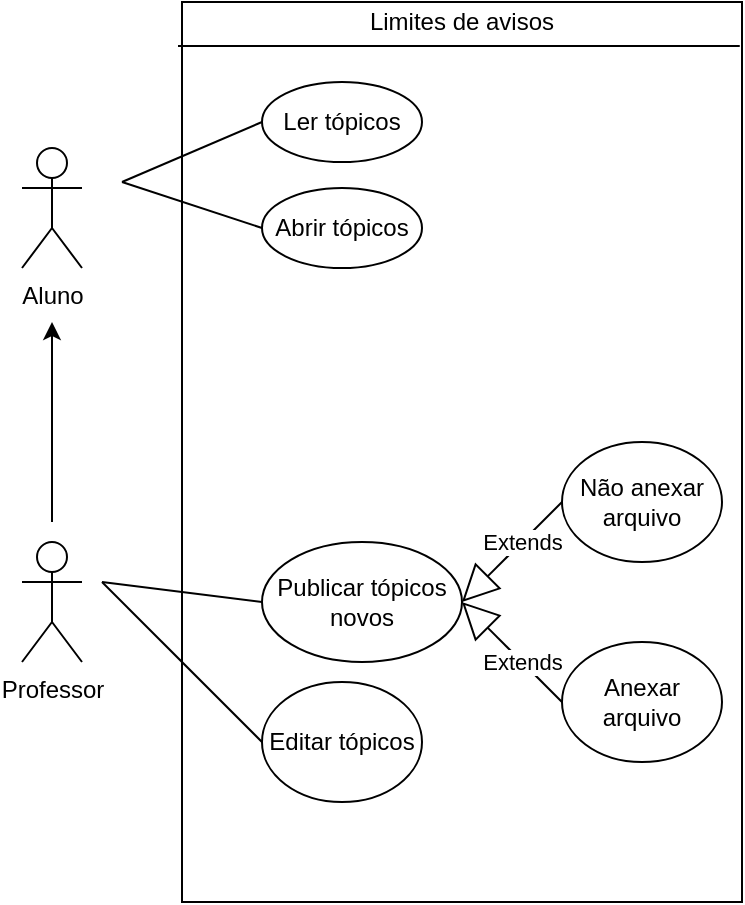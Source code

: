 <mxfile version="13.8.7" type="github">
  <diagram name="Page-1" id="e7e014a7-5840-1c2e-5031-d8a46d1fe8dd">
    <mxGraphModel dx="868" dy="516" grid="1" gridSize="10" guides="1" tooltips="1" connect="1" arrows="1" fold="1" page="1" pageScale="1" pageWidth="1169" pageHeight="826" background="#ffffff" math="0" shadow="0">
      <root>
        <mxCell id="0" />
        <mxCell id="1" parent="0" />
        <mxCell id="21vympr5qKGSh8U8MRin-41" value="Aluno&lt;br&gt;" style="shape=umlActor;verticalLabelPosition=bottom;verticalAlign=top;html=1;outlineConnect=0;" vertex="1" parent="1">
          <mxGeometry x="360" y="383" width="30" height="60" as="geometry" />
        </mxCell>
        <mxCell id="21vympr5qKGSh8U8MRin-42" value="" style="rounded=0;whiteSpace=wrap;html=1;" vertex="1" parent="1">
          <mxGeometry x="440" y="310" width="280" height="450" as="geometry" />
        </mxCell>
        <mxCell id="21vympr5qKGSh8U8MRin-43" value="Limites de avisos" style="text;html=1;strokeColor=none;fillColor=none;align=center;verticalAlign=middle;whiteSpace=wrap;rounded=0;" vertex="1" parent="1">
          <mxGeometry x="440" y="310" width="280" height="20" as="geometry" />
        </mxCell>
        <mxCell id="21vympr5qKGSh8U8MRin-44" value="" style="endArrow=none;html=1;entryX=0.996;entryY=0.049;entryDx=0;entryDy=0;entryPerimeter=0;" edge="1" parent="1" target="21vympr5qKGSh8U8MRin-42">
          <mxGeometry width="50" height="50" relative="1" as="geometry">
            <mxPoint x="438" y="332" as="sourcePoint" />
            <mxPoint x="560" y="470" as="targetPoint" />
          </mxGeometry>
        </mxCell>
        <mxCell id="21vympr5qKGSh8U8MRin-50" style="edgeStyle=orthogonalEdgeStyle;rounded=0;orthogonalLoop=1;jettySize=auto;html=1;" edge="1" parent="1">
          <mxGeometry relative="1" as="geometry">
            <mxPoint x="375" y="570" as="sourcePoint" />
            <mxPoint x="375" y="470" as="targetPoint" />
          </mxGeometry>
        </mxCell>
        <mxCell id="21vympr5qKGSh8U8MRin-49" value="Professor" style="shape=umlActor;verticalLabelPosition=bottom;verticalAlign=top;html=1;outlineConnect=0;" vertex="1" parent="1">
          <mxGeometry x="360" y="580" width="30" height="60" as="geometry" />
        </mxCell>
        <mxCell id="21vympr5qKGSh8U8MRin-51" value="Ler tópicos" style="ellipse;whiteSpace=wrap;html=1;" vertex="1" parent="1">
          <mxGeometry x="480" y="350" width="80" height="40" as="geometry" />
        </mxCell>
        <mxCell id="21vympr5qKGSh8U8MRin-54" value="" style="endArrow=none;html=1;entryX=0;entryY=0.5;entryDx=0;entryDy=0;" edge="1" parent="1" target="21vympr5qKGSh8U8MRin-51">
          <mxGeometry width="50" height="50" relative="1" as="geometry">
            <mxPoint x="410" y="400" as="sourcePoint" />
            <mxPoint x="560" y="470" as="targetPoint" />
          </mxGeometry>
        </mxCell>
        <mxCell id="21vympr5qKGSh8U8MRin-55" value="Publicar tópicos novos" style="ellipse;whiteSpace=wrap;html=1;" vertex="1" parent="1">
          <mxGeometry x="480" y="580" width="100" height="60" as="geometry" />
        </mxCell>
        <mxCell id="21vympr5qKGSh8U8MRin-56" value="Editar tópicos" style="ellipse;whiteSpace=wrap;html=1;" vertex="1" parent="1">
          <mxGeometry x="480" y="650" width="80" height="60" as="geometry" />
        </mxCell>
        <mxCell id="21vympr5qKGSh8U8MRin-57" value="" style="endArrow=none;html=1;entryX=0;entryY=0.5;entryDx=0;entryDy=0;" edge="1" parent="1" target="21vympr5qKGSh8U8MRin-55">
          <mxGeometry width="50" height="50" relative="1" as="geometry">
            <mxPoint x="400" y="600" as="sourcePoint" />
            <mxPoint x="640" y="470" as="targetPoint" />
          </mxGeometry>
        </mxCell>
        <mxCell id="21vympr5qKGSh8U8MRin-58" value="" style="endArrow=none;html=1;entryX=0;entryY=0.5;entryDx=0;entryDy=0;" edge="1" parent="1" target="21vympr5qKGSh8U8MRin-56">
          <mxGeometry width="50" height="50" relative="1" as="geometry">
            <mxPoint x="400" y="600" as="sourcePoint" />
            <mxPoint x="640" y="470" as="targetPoint" />
          </mxGeometry>
        </mxCell>
        <mxCell id="21vympr5qKGSh8U8MRin-59" value="Anexar arquivo" style="ellipse;whiteSpace=wrap;html=1;" vertex="1" parent="1">
          <mxGeometry x="630" y="630" width="80" height="60" as="geometry" />
        </mxCell>
        <mxCell id="21vympr5qKGSh8U8MRin-61" value="Extends" style="endArrow=block;endSize=16;endFill=0;html=1;entryX=1;entryY=0.5;entryDx=0;entryDy=0;exitX=0;exitY=0.5;exitDx=0;exitDy=0;" edge="1" parent="1" source="21vympr5qKGSh8U8MRin-59" target="21vympr5qKGSh8U8MRin-55">
          <mxGeometry x="-0.2" width="160" relative="1" as="geometry">
            <mxPoint x="530" y="490" as="sourcePoint" />
            <mxPoint x="690" y="490" as="targetPoint" />
            <mxPoint as="offset" />
          </mxGeometry>
        </mxCell>
        <mxCell id="21vympr5qKGSh8U8MRin-62" value="Não anexar arquivo" style="ellipse;whiteSpace=wrap;html=1;" vertex="1" parent="1">
          <mxGeometry x="630" y="530" width="80" height="60" as="geometry" />
        </mxCell>
        <mxCell id="21vympr5qKGSh8U8MRin-63" value="Extends" style="endArrow=block;endSize=16;endFill=0;html=1;exitX=0;exitY=0.5;exitDx=0;exitDy=0;" edge="1" parent="1" source="21vympr5qKGSh8U8MRin-62">
          <mxGeometry x="-0.2" width="160" relative="1" as="geometry">
            <mxPoint x="530" y="520" as="sourcePoint" />
            <mxPoint x="580" y="610" as="targetPoint" />
            <mxPoint as="offset" />
          </mxGeometry>
        </mxCell>
        <mxCell id="21vympr5qKGSh8U8MRin-64" value="Abrir tópicos" style="ellipse;whiteSpace=wrap;html=1;" vertex="1" parent="1">
          <mxGeometry x="480" y="403" width="80" height="40" as="geometry" />
        </mxCell>
        <mxCell id="21vympr5qKGSh8U8MRin-65" value="" style="endArrow=none;html=1;entryX=0;entryY=0.5;entryDx=0;entryDy=0;" edge="1" parent="1" target="21vympr5qKGSh8U8MRin-64">
          <mxGeometry width="50" height="50" relative="1" as="geometry">
            <mxPoint x="410" y="400" as="sourcePoint" />
            <mxPoint x="490" y="380" as="targetPoint" />
          </mxGeometry>
        </mxCell>
      </root>
    </mxGraphModel>
  </diagram>
</mxfile>
